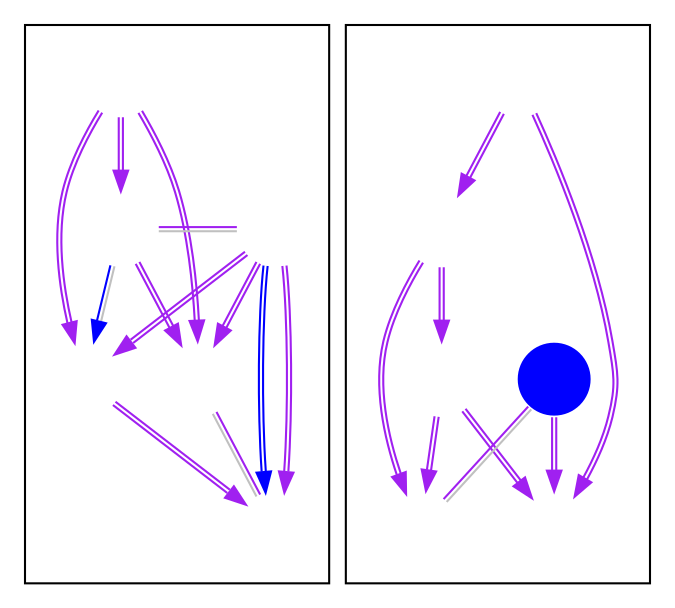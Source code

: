 digraph MidSeasonBrawl {
	
	node [shape=circle fixedsize=true width=.5 label="" color="white"];
	imagepath="logos/";

	subgraph clusterGroupA {
		rank="sink"
		DK	[ image="deadly-kittens.png" ]
		R2E	[ image="roll20.png" ]
		FNC	[ image="fnatic.png" ]
		SPT	[ image="super-perfect-team.png" ]
		NM	[ image="nomia.png" ]
		MVPB	[ image="mvp-black.png" ]
	}

	subgraph clusterGroupB {
		rank=same
		EGST	[ image="soul-torturers.png" ]
		DIG	[ image="dignitas.png" ]
		RDC	[ image="red-canids.png" ]
		eStar	[ image="estar-gaming.png" ]
		L5	[ image="l5.png"]
		TS	[ image="tempo-storm.png" style="filled" fillcolor="blue" ]
	}

	/* NA Week 3 */
//	TS	->	R2E	[ color="gray:black:gray" ]

	/* Korea Week 4 */
//	L5	->	MVPB	[ color="black:black:black" ]

	/* EU Week 4 */
//	FNC	->	DIG	[ color="gray:black:gray" ]
	
	/* Western Clash Upper Bracket Round 1 */
//	DIG	->	R2E	[ color="blue:gray" ]

	/* Western Clash Lower Bracket Round 1 */
	R2E	->	NM	[ color="blue:gray" ]

	/* Western Clash Upper Bracket Round 2 */
//	FNC	->	TS	[ color="blue:blue:blue" ]

	/* Western Clash Lower Bracket Round 2 */
//	R2E	->	TS	[ color="gray:blue:gray" ]

	/* Western Clash Lower Bracket Round 3 */
//	DIG	->	R2E	[ color="blue:blue:blue" ]

	/* Western Clash Upper Bracket Round 4 */
//	DIG	->	FNC	[ color="gray:blue:gray" ]

	/* Eastern Clash Upper Bracket Round 1 */
	MVPB	->	SPT	[ color="blue:blue" ]

	/* Eastern Clash Upper Bracket Round 2 */
//	MVPB	->	eStar	[ color="gray:blue:gray" ]

	/* Eastern Clash Upper Bracket Round 3 */
//	MVPB	->	L5	[ color="gray:blue:gray" ]

	/* Eastern Clash Upper Bracket Round 4 */
//	MVPB	->	L5	[ color="blue:gray:blue" ]

	/* CN Week 5 */
//	eStar	->	SPT	[ color="green:gray:green" ]

	/* NA Week 6 */
//	TS	->	R2E	[ color="green:green:green" ]

	/* Korea Week 9 */
//	L5	->	MVPB	[ color="gray:green:gray" ]

	/* EU Week 9 */
//	FNC	->	DIG	[ color="gray:green:gray" ]

	/* Mid Season Brawl */

	/* Round 1 */

	FNC	->	DK	[ color="purple:purple" ]
	NM	->	SPT	[ color="purple:purple" ]
	MVPB	->	R2E	[ color="purple:gray" dir="none" constraint="false" ]

	TS	->	RDC	[ color="purple:purple" ]
	L5	->	EGST	[ color="purple:purple" ]
	eStar	->	DIG	[ color="purple:purple" ]

	/* Round 2 */

	FNC	->	NM	[ color="purple:purple" ]
	R2E	->	DK	[ color="purple:purple" ]
	MVPB	->	SPT	[ color="purple:purple" ]

	TS	->	EGST	[ color="purple:gray" dir="none" constraint="false" ]
	eStar	->	RDC	[ color="purple:purple" ]
	DIG	->	L5	[ color="purple:purple" ]

	/* Round 3 */
	L5	->	RDC	[ color="purple:purple" ]
	DIG	->	EGST	[ color="purple:purple" ]
	FNC	->	R2E	[ color="purple:purple" ]
	MVPB	->	NM	[ color="purple:purple" ]
	SPT	->	DK	[ color="purple:gray" dir="none" constraint="false" ]
	MVPB	->	DK	[ color="purple:purple" ]

	edge [ color="gray" dir="none" constraint="false" style="dashed" ]


}
